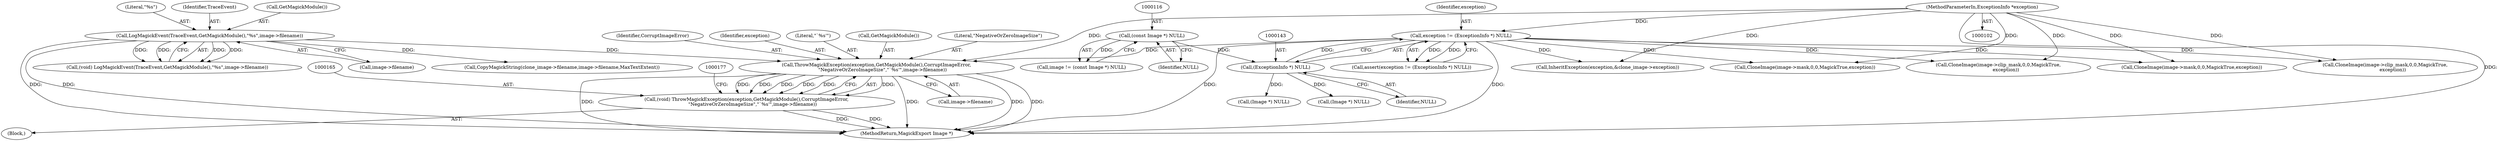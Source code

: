 digraph "0_ImageMagick_01843366d6a7b96e22ad7bb67f3df7d9fd4d5d74@pointer" {
"1000166" [label="(Call,ThrowMagickException(exception,GetMagickModule(),CorruptImageError,\n        \"NegativeOrZeroImageSize\",\"`%s'\",image->filename))"];
"1000140" [label="(Call,exception != (ExceptionInfo *) NULL)"];
"1000107" [label="(MethodParameterIn,ExceptionInfo *exception)"];
"1000142" [label="(Call,(ExceptionInfo *) NULL)"];
"1000115" [label="(Call,(const Image *) NULL)"];
"1000132" [label="(Call,LogMagickEvent(TraceEvent,GetMagickModule(),\"%s\",image->filename))"];
"1000164" [label="(Call,(void) ThrowMagickException(exception,GetMagickModule(),CorruptImageError,\n        \"NegativeOrZeroImageSize\",\"`%s'\",image->filename))"];
"1000142" [label="(Call,(ExceptionInfo *) NULL)"];
"1000660" [label="(Call,CloneImage(image->mask,0,0,MagickTrue,exception))"];
"1000170" [label="(Literal,\"NegativeOrZeroImageSize\")"];
"1000139" [label="(Call,assert(exception != (ExceptionInfo *) NULL))"];
"1000130" [label="(Call,(void) LogMagickEvent(TraceEvent,GetMagickModule(),\"%s\",image->filename))"];
"1000113" [label="(Call,image != (const Image *) NULL)"];
"1000163" [label="(Block,)"];
"1000597" [label="(Call,CloneImage(image->mask,0,0,MagickTrue,exception))"];
"1000169" [label="(Identifier,CorruptImageError)"];
"1000172" [label="(Call,image->filename)"];
"1000132" [label="(Call,LogMagickEvent(TraceEvent,GetMagickModule(),\"%s\",image->filename))"];
"1000167" [label="(Identifier,exception)"];
"1000171" [label="(Literal,\"`%s'\")"];
"1000134" [label="(Call,GetMagickModule())"];
"1000115" [label="(Call,(const Image *) NULL)"];
"1000144" [label="(Identifier,NULL)"];
"1000117" [label="(Identifier,NULL)"];
"1000141" [label="(Identifier,exception)"];
"1000832" [label="(Call,InheritException(exception,&clone_image->exception))"];
"1000176" [label="(Call,(Image *) NULL)"];
"1000168" [label="(Call,GetMagickModule())"];
"1000166" [label="(Call,ThrowMagickException(exception,GetMagickModule(),CorruptImageError,\n        \"NegativeOrZeroImageSize\",\"`%s'\",image->filename))"];
"1000844" [label="(MethodReturn,MagickExport Image *)"];
"1000135" [label="(Literal,\"%s\")"];
"1000136" [label="(Call,image->filename)"];
"1000133" [label="(Identifier,TraceEvent)"];
"1000415" [label="(Call,CopyMagickString(clone_image->filename,image->filename,MaxTextExtent))"];
"1000107" [label="(MethodParameterIn,ExceptionInfo *exception)"];
"1000190" [label="(Call,(Image *) NULL)"];
"1000640" [label="(Call,CloneImage(image->clip_mask,0,0,MagickTrue,\n          exception))"];
"1000164" [label="(Call,(void) ThrowMagickException(exception,GetMagickModule(),CorruptImageError,\n        \"NegativeOrZeroImageSize\",\"`%s'\",image->filename))"];
"1000140" [label="(Call,exception != (ExceptionInfo *) NULL)"];
"1000577" [label="(Call,CloneImage(image->clip_mask,0,0,MagickTrue,\n          exception))"];
"1000166" -> "1000164"  [label="AST: "];
"1000166" -> "1000172"  [label="CFG: "];
"1000167" -> "1000166"  [label="AST: "];
"1000168" -> "1000166"  [label="AST: "];
"1000169" -> "1000166"  [label="AST: "];
"1000170" -> "1000166"  [label="AST: "];
"1000171" -> "1000166"  [label="AST: "];
"1000172" -> "1000166"  [label="AST: "];
"1000164" -> "1000166"  [label="CFG: "];
"1000166" -> "1000844"  [label="DDG: "];
"1000166" -> "1000844"  [label="DDG: "];
"1000166" -> "1000844"  [label="DDG: "];
"1000166" -> "1000844"  [label="DDG: "];
"1000166" -> "1000164"  [label="DDG: "];
"1000166" -> "1000164"  [label="DDG: "];
"1000166" -> "1000164"  [label="DDG: "];
"1000166" -> "1000164"  [label="DDG: "];
"1000166" -> "1000164"  [label="DDG: "];
"1000166" -> "1000164"  [label="DDG: "];
"1000140" -> "1000166"  [label="DDG: "];
"1000107" -> "1000166"  [label="DDG: "];
"1000132" -> "1000166"  [label="DDG: "];
"1000140" -> "1000139"  [label="AST: "];
"1000140" -> "1000142"  [label="CFG: "];
"1000141" -> "1000140"  [label="AST: "];
"1000142" -> "1000140"  [label="AST: "];
"1000139" -> "1000140"  [label="CFG: "];
"1000140" -> "1000844"  [label="DDG: "];
"1000140" -> "1000844"  [label="DDG: "];
"1000140" -> "1000139"  [label="DDG: "];
"1000140" -> "1000139"  [label="DDG: "];
"1000107" -> "1000140"  [label="DDG: "];
"1000142" -> "1000140"  [label="DDG: "];
"1000140" -> "1000577"  [label="DDG: "];
"1000140" -> "1000597"  [label="DDG: "];
"1000140" -> "1000640"  [label="DDG: "];
"1000140" -> "1000660"  [label="DDG: "];
"1000140" -> "1000832"  [label="DDG: "];
"1000107" -> "1000102"  [label="AST: "];
"1000107" -> "1000844"  [label="DDG: "];
"1000107" -> "1000577"  [label="DDG: "];
"1000107" -> "1000597"  [label="DDG: "];
"1000107" -> "1000640"  [label="DDG: "];
"1000107" -> "1000660"  [label="DDG: "];
"1000107" -> "1000832"  [label="DDG: "];
"1000142" -> "1000144"  [label="CFG: "];
"1000143" -> "1000142"  [label="AST: "];
"1000144" -> "1000142"  [label="AST: "];
"1000115" -> "1000142"  [label="DDG: "];
"1000142" -> "1000176"  [label="DDG: "];
"1000142" -> "1000190"  [label="DDG: "];
"1000115" -> "1000113"  [label="AST: "];
"1000115" -> "1000117"  [label="CFG: "];
"1000116" -> "1000115"  [label="AST: "];
"1000117" -> "1000115"  [label="AST: "];
"1000113" -> "1000115"  [label="CFG: "];
"1000115" -> "1000113"  [label="DDG: "];
"1000132" -> "1000130"  [label="AST: "];
"1000132" -> "1000136"  [label="CFG: "];
"1000133" -> "1000132"  [label="AST: "];
"1000134" -> "1000132"  [label="AST: "];
"1000135" -> "1000132"  [label="AST: "];
"1000136" -> "1000132"  [label="AST: "];
"1000130" -> "1000132"  [label="CFG: "];
"1000132" -> "1000844"  [label="DDG: "];
"1000132" -> "1000844"  [label="DDG: "];
"1000132" -> "1000130"  [label="DDG: "];
"1000132" -> "1000130"  [label="DDG: "];
"1000132" -> "1000130"  [label="DDG: "];
"1000132" -> "1000130"  [label="DDG: "];
"1000132" -> "1000415"  [label="DDG: "];
"1000164" -> "1000163"  [label="AST: "];
"1000165" -> "1000164"  [label="AST: "];
"1000177" -> "1000164"  [label="CFG: "];
"1000164" -> "1000844"  [label="DDG: "];
"1000164" -> "1000844"  [label="DDG: "];
}
